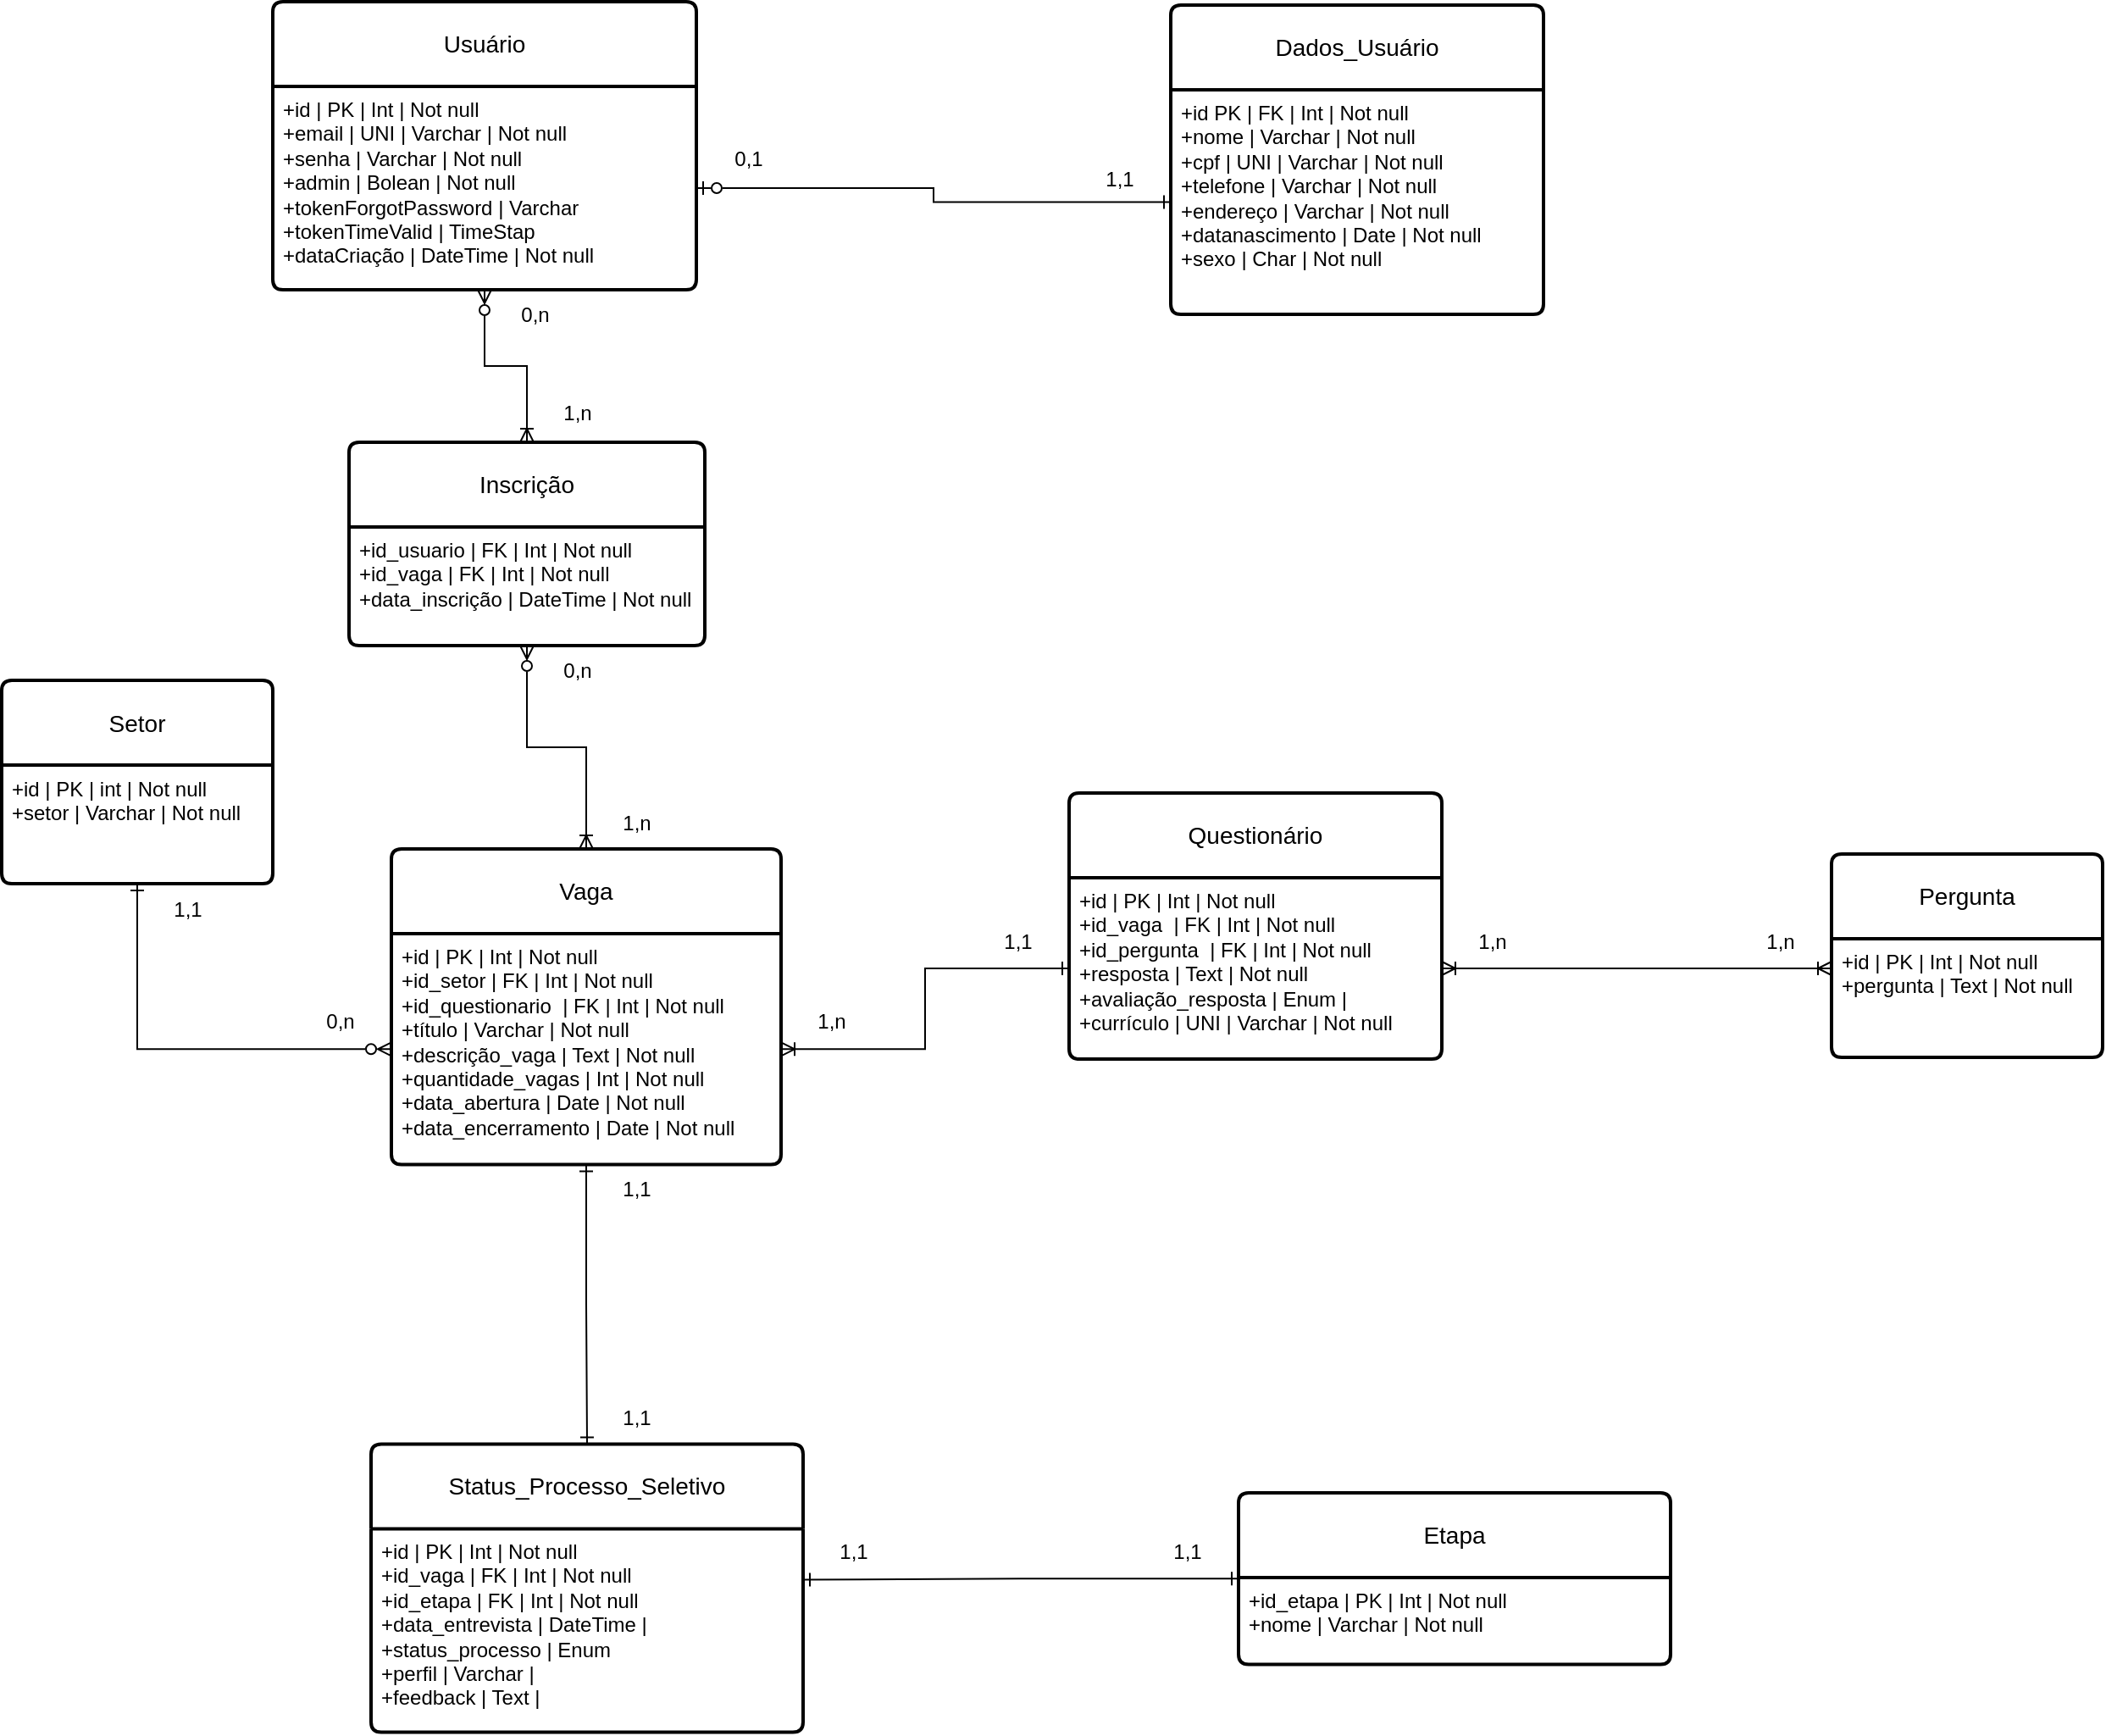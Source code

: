 <mxfile version="24.7.7">
  <diagram name="Página-1" id="EL_KJ8rC0fLjsbg1RFDB">
    <mxGraphModel dx="1781" dy="566" grid="1" gridSize="10" guides="1" tooltips="1" connect="1" arrows="1" fold="1" page="1" pageScale="1" pageWidth="827" pageHeight="1169" math="0" shadow="0">
      <root>
        <mxCell id="0" />
        <mxCell id="1" parent="0" />
        <mxCell id="40_1QeHmnroJbZyaDv-z-19" value="Usuário" style="swimlane;childLayout=stackLayout;horizontal=1;startSize=50;horizontalStack=0;rounded=1;fontSize=14;fontStyle=0;strokeWidth=2;resizeParent=0;resizeLast=1;shadow=0;dashed=0;align=center;arcSize=4;whiteSpace=wrap;html=1;" parent="1" vertex="1">
          <mxGeometry x="-140" y="20" width="250" height="170" as="geometry" />
        </mxCell>
        <mxCell id="40_1QeHmnroJbZyaDv-z-20" value="+id | PK | Int | Not null&lt;br&gt;+email | UNI | Varchar | Not null&lt;br&gt;+senha | Varchar | Not null&lt;div&gt;+admin | Bolean | Not null&lt;/div&gt;&lt;div&gt;+tokenForgotPassword | Varchar&lt;/div&gt;&lt;div&gt;+tokenTimeValid | TimeStap&lt;/div&gt;&lt;div&gt;+dataCriação | DateTime | Not null&lt;/div&gt;" style="align=left;strokeColor=none;fillColor=none;spacingLeft=4;fontSize=12;verticalAlign=top;resizable=0;rotatable=0;part=1;html=1;" parent="40_1QeHmnroJbZyaDv-z-19" vertex="1">
          <mxGeometry y="50" width="250" height="120" as="geometry" />
        </mxCell>
        <mxCell id="40_1QeHmnroJbZyaDv-z-21" value="Dados_Usuário" style="swimlane;childLayout=stackLayout;horizontal=1;startSize=50;horizontalStack=0;rounded=1;fontSize=14;fontStyle=0;strokeWidth=2;resizeParent=0;resizeLast=1;shadow=0;dashed=0;align=center;arcSize=4;whiteSpace=wrap;html=1;" parent="1" vertex="1">
          <mxGeometry x="390" y="22" width="220" height="182.5" as="geometry" />
        </mxCell>
        <mxCell id="40_1QeHmnroJbZyaDv-z-22" value="&lt;div&gt;+id PK | FK | Int | Not null&lt;/div&gt;+nome | Varchar | Not null&lt;div&gt;+cpf | UNI | Varchar | Not null&lt;br&gt;&lt;div&gt;+telefone | Varchar | Not null&lt;/div&gt;&lt;div&gt;+endereço | Varchar | Not null&lt;/div&gt;&lt;div&gt;+datanascimento | Date | Not null&lt;/div&gt;&lt;/div&gt;&lt;div&gt;+sexo | Char | Not null&lt;/div&gt;" style="align=left;strokeColor=none;fillColor=none;spacingLeft=4;fontSize=12;verticalAlign=top;resizable=0;rotatable=0;part=1;html=1;" parent="40_1QeHmnroJbZyaDv-z-21" vertex="1">
          <mxGeometry y="50" width="220" height="132.5" as="geometry" />
        </mxCell>
        <mxCell id="40_1QeHmnroJbZyaDv-z-23" value="Setor" style="swimlane;childLayout=stackLayout;horizontal=1;startSize=50;horizontalStack=0;rounded=1;fontSize=14;fontStyle=0;strokeWidth=2;resizeParent=0;resizeLast=1;shadow=0;dashed=0;align=center;arcSize=4;whiteSpace=wrap;html=1;" parent="1" vertex="1">
          <mxGeometry x="-300" y="420.5" width="160" height="120" as="geometry" />
        </mxCell>
        <mxCell id="40_1QeHmnroJbZyaDv-z-24" value="+id | PK | int | Not null&lt;br&gt;&lt;div&gt;+setor | Varchar | Not null&lt;/div&gt;" style="align=left;strokeColor=none;fillColor=none;spacingLeft=4;fontSize=12;verticalAlign=top;resizable=0;rotatable=0;part=1;html=1;" parent="40_1QeHmnroJbZyaDv-z-23" vertex="1">
          <mxGeometry y="50" width="160" height="70" as="geometry" />
        </mxCell>
        <mxCell id="40_1QeHmnroJbZyaDv-z-25" value="Status_Processo_Seletivo" style="swimlane;childLayout=stackLayout;horizontal=1;startSize=50;horizontalStack=0;rounded=1;fontSize=14;fontStyle=0;strokeWidth=2;resizeParent=0;resizeLast=1;shadow=0;dashed=0;align=center;arcSize=4;whiteSpace=wrap;html=1;" parent="1" vertex="1">
          <mxGeometry x="-82" y="871.25" width="255" height="170" as="geometry" />
        </mxCell>
        <mxCell id="40_1QeHmnroJbZyaDv-z-26" value="+id | PK | Int | Not null&lt;div&gt;+id_vaga&amp;nbsp;&lt;span style=&quot;background-color: initial;&quot;&gt;| FK | Int | Not null&lt;/span&gt;&lt;/div&gt;&lt;div&gt;+id_etapa | FK | Int | Not null&lt;/div&gt;&lt;div&gt;&lt;span style=&quot;background-color: initial;&quot;&gt;+data_entrevista | DateTime |&amp;nbsp;&lt;/span&gt;&lt;/div&gt;&lt;div&gt;&lt;span style=&quot;background-color: initial;&quot;&gt;+status_processo | Enum&lt;/span&gt;&lt;/div&gt;&lt;div&gt;+perfil | Varchar |&lt;/div&gt;&lt;div&gt;+feedback | Text |&lt;/div&gt;" style="align=left;strokeColor=none;fillColor=none;spacingLeft=4;fontSize=12;verticalAlign=top;resizable=0;rotatable=0;part=1;html=1;" parent="40_1QeHmnroJbZyaDv-z-25" vertex="1">
          <mxGeometry y="50" width="255" height="120" as="geometry" />
        </mxCell>
        <mxCell id="40_1QeHmnroJbZyaDv-z-27" value="Questionário" style="swimlane;childLayout=stackLayout;horizontal=1;startSize=50;horizontalStack=0;rounded=1;fontSize=14;fontStyle=0;strokeWidth=2;resizeParent=0;resizeLast=1;shadow=0;dashed=0;align=center;arcSize=4;whiteSpace=wrap;html=1;" parent="1" vertex="1">
          <mxGeometry x="330" y="487" width="220" height="157" as="geometry">
            <mxRectangle x="386" y="240" width="130" height="50" as="alternateBounds" />
          </mxGeometry>
        </mxCell>
        <mxCell id="40_1QeHmnroJbZyaDv-z-28" value="+id | PK | Int | Not null&lt;div&gt;+id_vaga&amp;nbsp;&amp;nbsp;| FK | Int | Not null&lt;br&gt;+id_pergunta&amp;nbsp;&lt;span style=&quot;background-color: initial;&quot;&gt;&amp;nbsp;&lt;/span&gt;&lt;span style=&quot;background-color: initial;&quot;&gt;| FK | Int | Not null&lt;/span&gt;&lt;/div&gt;&lt;div&gt;+resposta | Text | Not null&lt;/div&gt;&lt;div&gt;+avaliação_resposta | Enum |&amp;nbsp;&lt;br&gt;&lt;div&gt;+currículo | UNI | Varchar | Not null&lt;/div&gt;&lt;/div&gt;" style="align=left;strokeColor=none;fillColor=none;spacingLeft=4;fontSize=12;verticalAlign=top;resizable=0;rotatable=0;part=1;html=1;" parent="40_1QeHmnroJbZyaDv-z-27" vertex="1">
          <mxGeometry y="50" width="220" height="107" as="geometry" />
        </mxCell>
        <mxCell id="40_1QeHmnroJbZyaDv-z-30" value="Pergunta" style="swimlane;childLayout=stackLayout;horizontal=1;startSize=50;horizontalStack=0;rounded=1;fontSize=14;fontStyle=0;strokeWidth=2;resizeParent=0;resizeLast=1;shadow=0;dashed=0;align=center;arcSize=4;whiteSpace=wrap;html=1;" parent="1" vertex="1">
          <mxGeometry x="780" y="523" width="160" height="120" as="geometry" />
        </mxCell>
        <mxCell id="40_1QeHmnroJbZyaDv-z-31" value="+id | PK | Int | Not null&lt;br&gt;+pergunta | Text | Not null&lt;div&gt;&lt;br&gt;&lt;/div&gt;" style="align=left;strokeColor=none;fillColor=none;spacingLeft=4;fontSize=12;verticalAlign=top;resizable=0;rotatable=0;part=1;html=1;" parent="40_1QeHmnroJbZyaDv-z-30" vertex="1">
          <mxGeometry y="50" width="160" height="70" as="geometry" />
        </mxCell>
        <mxCell id="40_1QeHmnroJbZyaDv-z-38" value="0,1" style="text;html=1;align=center;verticalAlign=middle;whiteSpace=wrap;rounded=0;" parent="1" vertex="1">
          <mxGeometry x="111" y="97.5" width="60" height="30" as="geometry" />
        </mxCell>
        <mxCell id="40_1QeHmnroJbZyaDv-z-39" value="1,1" style="text;html=1;align=center;verticalAlign=middle;whiteSpace=wrap;rounded=0;" parent="1" vertex="1">
          <mxGeometry x="330" y="110" width="60" height="30" as="geometry" />
        </mxCell>
        <mxCell id="40_1QeHmnroJbZyaDv-z-41" value="0,n" style="text;html=1;align=center;verticalAlign=middle;whiteSpace=wrap;rounded=0;" parent="1" vertex="1">
          <mxGeometry x="-15" y="190" width="60" height="30" as="geometry" />
        </mxCell>
        <mxCell id="40_1QeHmnroJbZyaDv-z-46" value="1,1" style="text;html=1;align=center;verticalAlign=middle;whiteSpace=wrap;rounded=0;" parent="1" vertex="1">
          <mxGeometry x="270" y="560" width="60" height="30" as="geometry" />
        </mxCell>
        <mxCell id="40_1QeHmnroJbZyaDv-z-47" value="1,1" style="text;html=1;align=center;verticalAlign=middle;whiteSpace=wrap;rounded=0;" parent="1" vertex="1">
          <mxGeometry x="-220" y="540.5" width="60" height="30" as="geometry" />
        </mxCell>
        <mxCell id="40_1QeHmnroJbZyaDv-z-48" value="1,1" style="text;html=1;align=center;verticalAlign=middle;whiteSpace=wrap;rounded=0;" parent="1" vertex="1">
          <mxGeometry x="45" y="706.25" width="60" height="30" as="geometry" />
        </mxCell>
        <mxCell id="40_1QeHmnroJbZyaDv-z-49" value="1,1" style="text;html=1;align=center;verticalAlign=middle;whiteSpace=wrap;rounded=0;" parent="1" vertex="1">
          <mxGeometry x="45" y="841.25" width="60" height="30" as="geometry" />
        </mxCell>
        <mxCell id="40_1QeHmnroJbZyaDv-z-50" value="1,n" style="text;html=1;align=center;verticalAlign=middle;whiteSpace=wrap;rounded=0;" parent="1" vertex="1">
          <mxGeometry x="720" y="560" width="60" height="30" as="geometry" />
        </mxCell>
        <mxCell id="40_1QeHmnroJbZyaDv-z-51" value="1,n" style="text;html=1;align=center;verticalAlign=middle;whiteSpace=wrap;rounded=0;" parent="1" vertex="1">
          <mxGeometry x="550" y="560" width="60" height="30" as="geometry" />
        </mxCell>
        <mxCell id="40_1QeHmnroJbZyaDv-z-55" value="1,n" style="text;html=1;align=center;verticalAlign=middle;whiteSpace=wrap;rounded=0;" parent="1" vertex="1">
          <mxGeometry x="45" y="490" width="60" height="30" as="geometry" />
        </mxCell>
        <mxCell id="40_1QeHmnroJbZyaDv-z-56" value="Vaga" style="swimlane;childLayout=stackLayout;horizontal=1;startSize=50;horizontalStack=0;rounded=1;fontSize=14;fontStyle=0;strokeWidth=2;resizeParent=0;resizeLast=1;shadow=0;dashed=0;align=center;arcSize=4;whiteSpace=wrap;html=1;" parent="1" vertex="1">
          <mxGeometry x="-70" y="520" width="230" height="186.25" as="geometry" />
        </mxCell>
        <mxCell id="40_1QeHmnroJbZyaDv-z-57" value="&lt;div&gt;+id | PK | Int | Not null&lt;/div&gt;&lt;div&gt;+id_setor | FK | Int | Not null&lt;/div&gt;&lt;div&gt;+id_questionario&amp;nbsp;&lt;span style=&quot;background-color: initial;&quot;&gt;&amp;nbsp;&lt;/span&gt;&lt;span style=&quot;background-color: initial;&quot;&gt;| FK | Int | Not null&lt;/span&gt;&lt;br&gt;&lt;/div&gt;&lt;div&gt;+título | Varchar | Not null&lt;/div&gt;&lt;div&gt;+descrição_vaga | Text | Not null&lt;/div&gt;&lt;div&gt;+quantidade_vagas | Int | Not null&lt;/div&gt;&lt;div&gt;+data_abertura | Date | Not null&lt;/div&gt;&lt;div&gt;+data_encerramento | Date | Not null&lt;/div&gt;" style="align=left;strokeColor=none;fillColor=none;spacingLeft=4;fontSize=12;verticalAlign=top;resizable=0;rotatable=0;part=1;html=1;" parent="40_1QeHmnroJbZyaDv-z-56" vertex="1">
          <mxGeometry y="50" width="230" height="136.25" as="geometry" />
        </mxCell>
        <mxCell id="40_1QeHmnroJbZyaDv-z-59" value="0,n" style="text;html=1;align=center;verticalAlign=middle;whiteSpace=wrap;rounded=0;" parent="1" vertex="1">
          <mxGeometry x="-130" y="607.25" width="60" height="30" as="geometry" />
        </mxCell>
        <mxCell id="40_1QeHmnroJbZyaDv-z-60" value="1,n" style="text;html=1;align=center;verticalAlign=middle;whiteSpace=wrap;rounded=0;" parent="1" vertex="1">
          <mxGeometry x="160" y="607.25" width="60" height="30" as="geometry" />
        </mxCell>
        <mxCell id="40_1QeHmnroJbZyaDv-z-64" style="edgeStyle=orthogonalEdgeStyle;rounded=0;orthogonalLoop=1;jettySize=auto;html=1;entryX=0;entryY=0.5;entryDx=0;entryDy=0;startArrow=ERzeroToOne;startFill=0;endArrow=ERone;endFill=0;" parent="1" source="40_1QeHmnroJbZyaDv-z-20" target="40_1QeHmnroJbZyaDv-z-22" edge="1">
          <mxGeometry relative="1" as="geometry" />
        </mxCell>
        <mxCell id="40_1QeHmnroJbZyaDv-z-65" value="Inscrição" style="swimlane;childLayout=stackLayout;horizontal=1;startSize=50;horizontalStack=0;rounded=1;fontSize=14;fontStyle=0;strokeWidth=2;resizeParent=0;resizeLast=1;shadow=0;dashed=0;align=center;arcSize=4;whiteSpace=wrap;html=1;" parent="1" vertex="1">
          <mxGeometry x="-95" y="280" width="210" height="120" as="geometry" />
        </mxCell>
        <mxCell id="40_1QeHmnroJbZyaDv-z-66" value="+id_usuario | FK | Int | Not null&lt;br&gt;+id_vaga | FK | Int | Not null&lt;br&gt;+data_inscrição | DateTime | Not null" style="align=left;strokeColor=none;fillColor=none;spacingLeft=4;fontSize=12;verticalAlign=top;resizable=0;rotatable=0;part=1;html=1;" parent="40_1QeHmnroJbZyaDv-z-65" vertex="1">
          <mxGeometry y="50" width="210" height="70" as="geometry" />
        </mxCell>
        <mxCell id="40_1QeHmnroJbZyaDv-z-68" style="edgeStyle=orthogonalEdgeStyle;rounded=0;orthogonalLoop=1;jettySize=auto;html=1;entryX=0.5;entryY=0;entryDx=0;entryDy=0;startArrow=ERzeroToMany;startFill=0;endArrow=ERoneToMany;endFill=0;" parent="1" source="40_1QeHmnroJbZyaDv-z-20" target="40_1QeHmnroJbZyaDv-z-65" edge="1">
          <mxGeometry relative="1" as="geometry" />
        </mxCell>
        <mxCell id="40_1QeHmnroJbZyaDv-z-69" style="edgeStyle=orthogonalEdgeStyle;rounded=0;orthogonalLoop=1;jettySize=auto;html=1;entryX=0.5;entryY=0;entryDx=0;entryDy=0;endArrow=ERoneToMany;endFill=0;startArrow=ERzeroToMany;startFill=0;" parent="1" source="40_1QeHmnroJbZyaDv-z-66" target="40_1QeHmnroJbZyaDv-z-56" edge="1">
          <mxGeometry relative="1" as="geometry" />
        </mxCell>
        <mxCell id="40_1QeHmnroJbZyaDv-z-70" value="0,n" style="text;html=1;align=center;verticalAlign=middle;whiteSpace=wrap;rounded=0;" parent="1" vertex="1">
          <mxGeometry x="10" y="400" width="60" height="30" as="geometry" />
        </mxCell>
        <mxCell id="40_1QeHmnroJbZyaDv-z-71" value="1,n" style="text;html=1;align=center;verticalAlign=middle;whiteSpace=wrap;rounded=0;" parent="1" vertex="1">
          <mxGeometry x="10" y="248" width="60" height="30" as="geometry" />
        </mxCell>
        <mxCell id="40_1QeHmnroJbZyaDv-z-72" style="edgeStyle=orthogonalEdgeStyle;rounded=0;orthogonalLoop=1;jettySize=auto;html=1;startArrow=ERone;startFill=0;endArrow=ERone;endFill=0;" parent="1" source="40_1QeHmnroJbZyaDv-z-57" target="40_1QeHmnroJbZyaDv-z-25" edge="1">
          <mxGeometry relative="1" as="geometry" />
        </mxCell>
        <mxCell id="40_1QeHmnroJbZyaDv-z-73" style="edgeStyle=orthogonalEdgeStyle;rounded=0;orthogonalLoop=1;jettySize=auto;html=1;entryX=0.5;entryY=1;entryDx=0;entryDy=0;startArrow=ERzeroToMany;startFill=0;endArrow=ERone;endFill=0;" parent="1" source="40_1QeHmnroJbZyaDv-z-57" target="40_1QeHmnroJbZyaDv-z-24" edge="1">
          <mxGeometry relative="1" as="geometry" />
        </mxCell>
        <mxCell id="40_1QeHmnroJbZyaDv-z-74" style="edgeStyle=orthogonalEdgeStyle;rounded=0;orthogonalLoop=1;jettySize=auto;html=1;startArrow=ERoneToMany;startFill=0;endArrow=ERone;endFill=0;" parent="1" source="40_1QeHmnroJbZyaDv-z-57" target="40_1QeHmnroJbZyaDv-z-28" edge="1">
          <mxGeometry relative="1" as="geometry" />
        </mxCell>
        <mxCell id="40_1QeHmnroJbZyaDv-z-75" style="edgeStyle=orthogonalEdgeStyle;rounded=0;orthogonalLoop=1;jettySize=auto;html=1;entryX=0;entryY=0.25;entryDx=0;entryDy=0;startArrow=ERoneToMany;startFill=0;endArrow=ERoneToMany;endFill=0;" parent="1" source="40_1QeHmnroJbZyaDv-z-28" target="40_1QeHmnroJbZyaDv-z-31" edge="1">
          <mxGeometry relative="1" as="geometry" />
        </mxCell>
        <mxCell id="MLiV-t1JCsEl3p3SV2VL-3" style="edgeStyle=orthogonalEdgeStyle;rounded=0;orthogonalLoop=1;jettySize=auto;html=1;entryX=1;entryY=0.25;entryDx=0;entryDy=0;startArrow=ERone;startFill=0;endArrow=ERone;endFill=0;" edge="1" parent="1" source="MLiV-t1JCsEl3p3SV2VL-1" target="40_1QeHmnroJbZyaDv-z-26">
          <mxGeometry relative="1" as="geometry" />
        </mxCell>
        <mxCell id="MLiV-t1JCsEl3p3SV2VL-1" value="Etapa" style="swimlane;childLayout=stackLayout;horizontal=1;startSize=50;horizontalStack=0;rounded=1;fontSize=14;fontStyle=0;strokeWidth=2;resizeParent=0;resizeLast=1;shadow=0;dashed=0;align=center;arcSize=4;whiteSpace=wrap;html=1;" vertex="1" parent="1">
          <mxGeometry x="430" y="900" width="255" height="101.25" as="geometry" />
        </mxCell>
        <mxCell id="MLiV-t1JCsEl3p3SV2VL-2" value="+id_etapa | PK | Int | Not null&lt;div&gt;+nome | Varchar | Not null&lt;/div&gt;" style="align=left;strokeColor=none;fillColor=none;spacingLeft=4;fontSize=12;verticalAlign=top;resizable=0;rotatable=0;part=1;html=1;" vertex="1" parent="MLiV-t1JCsEl3p3SV2VL-1">
          <mxGeometry y="50" width="255" height="51.25" as="geometry" />
        </mxCell>
        <mxCell id="MLiV-t1JCsEl3p3SV2VL-4" value="1,1" style="text;html=1;align=center;verticalAlign=middle;whiteSpace=wrap;rounded=0;" vertex="1" parent="1">
          <mxGeometry x="173" y="920" width="60" height="30" as="geometry" />
        </mxCell>
        <mxCell id="MLiV-t1JCsEl3p3SV2VL-5" value="1,1" style="text;html=1;align=center;verticalAlign=middle;whiteSpace=wrap;rounded=0;" vertex="1" parent="1">
          <mxGeometry x="370" y="920" width="60" height="30" as="geometry" />
        </mxCell>
      </root>
    </mxGraphModel>
  </diagram>
</mxfile>
